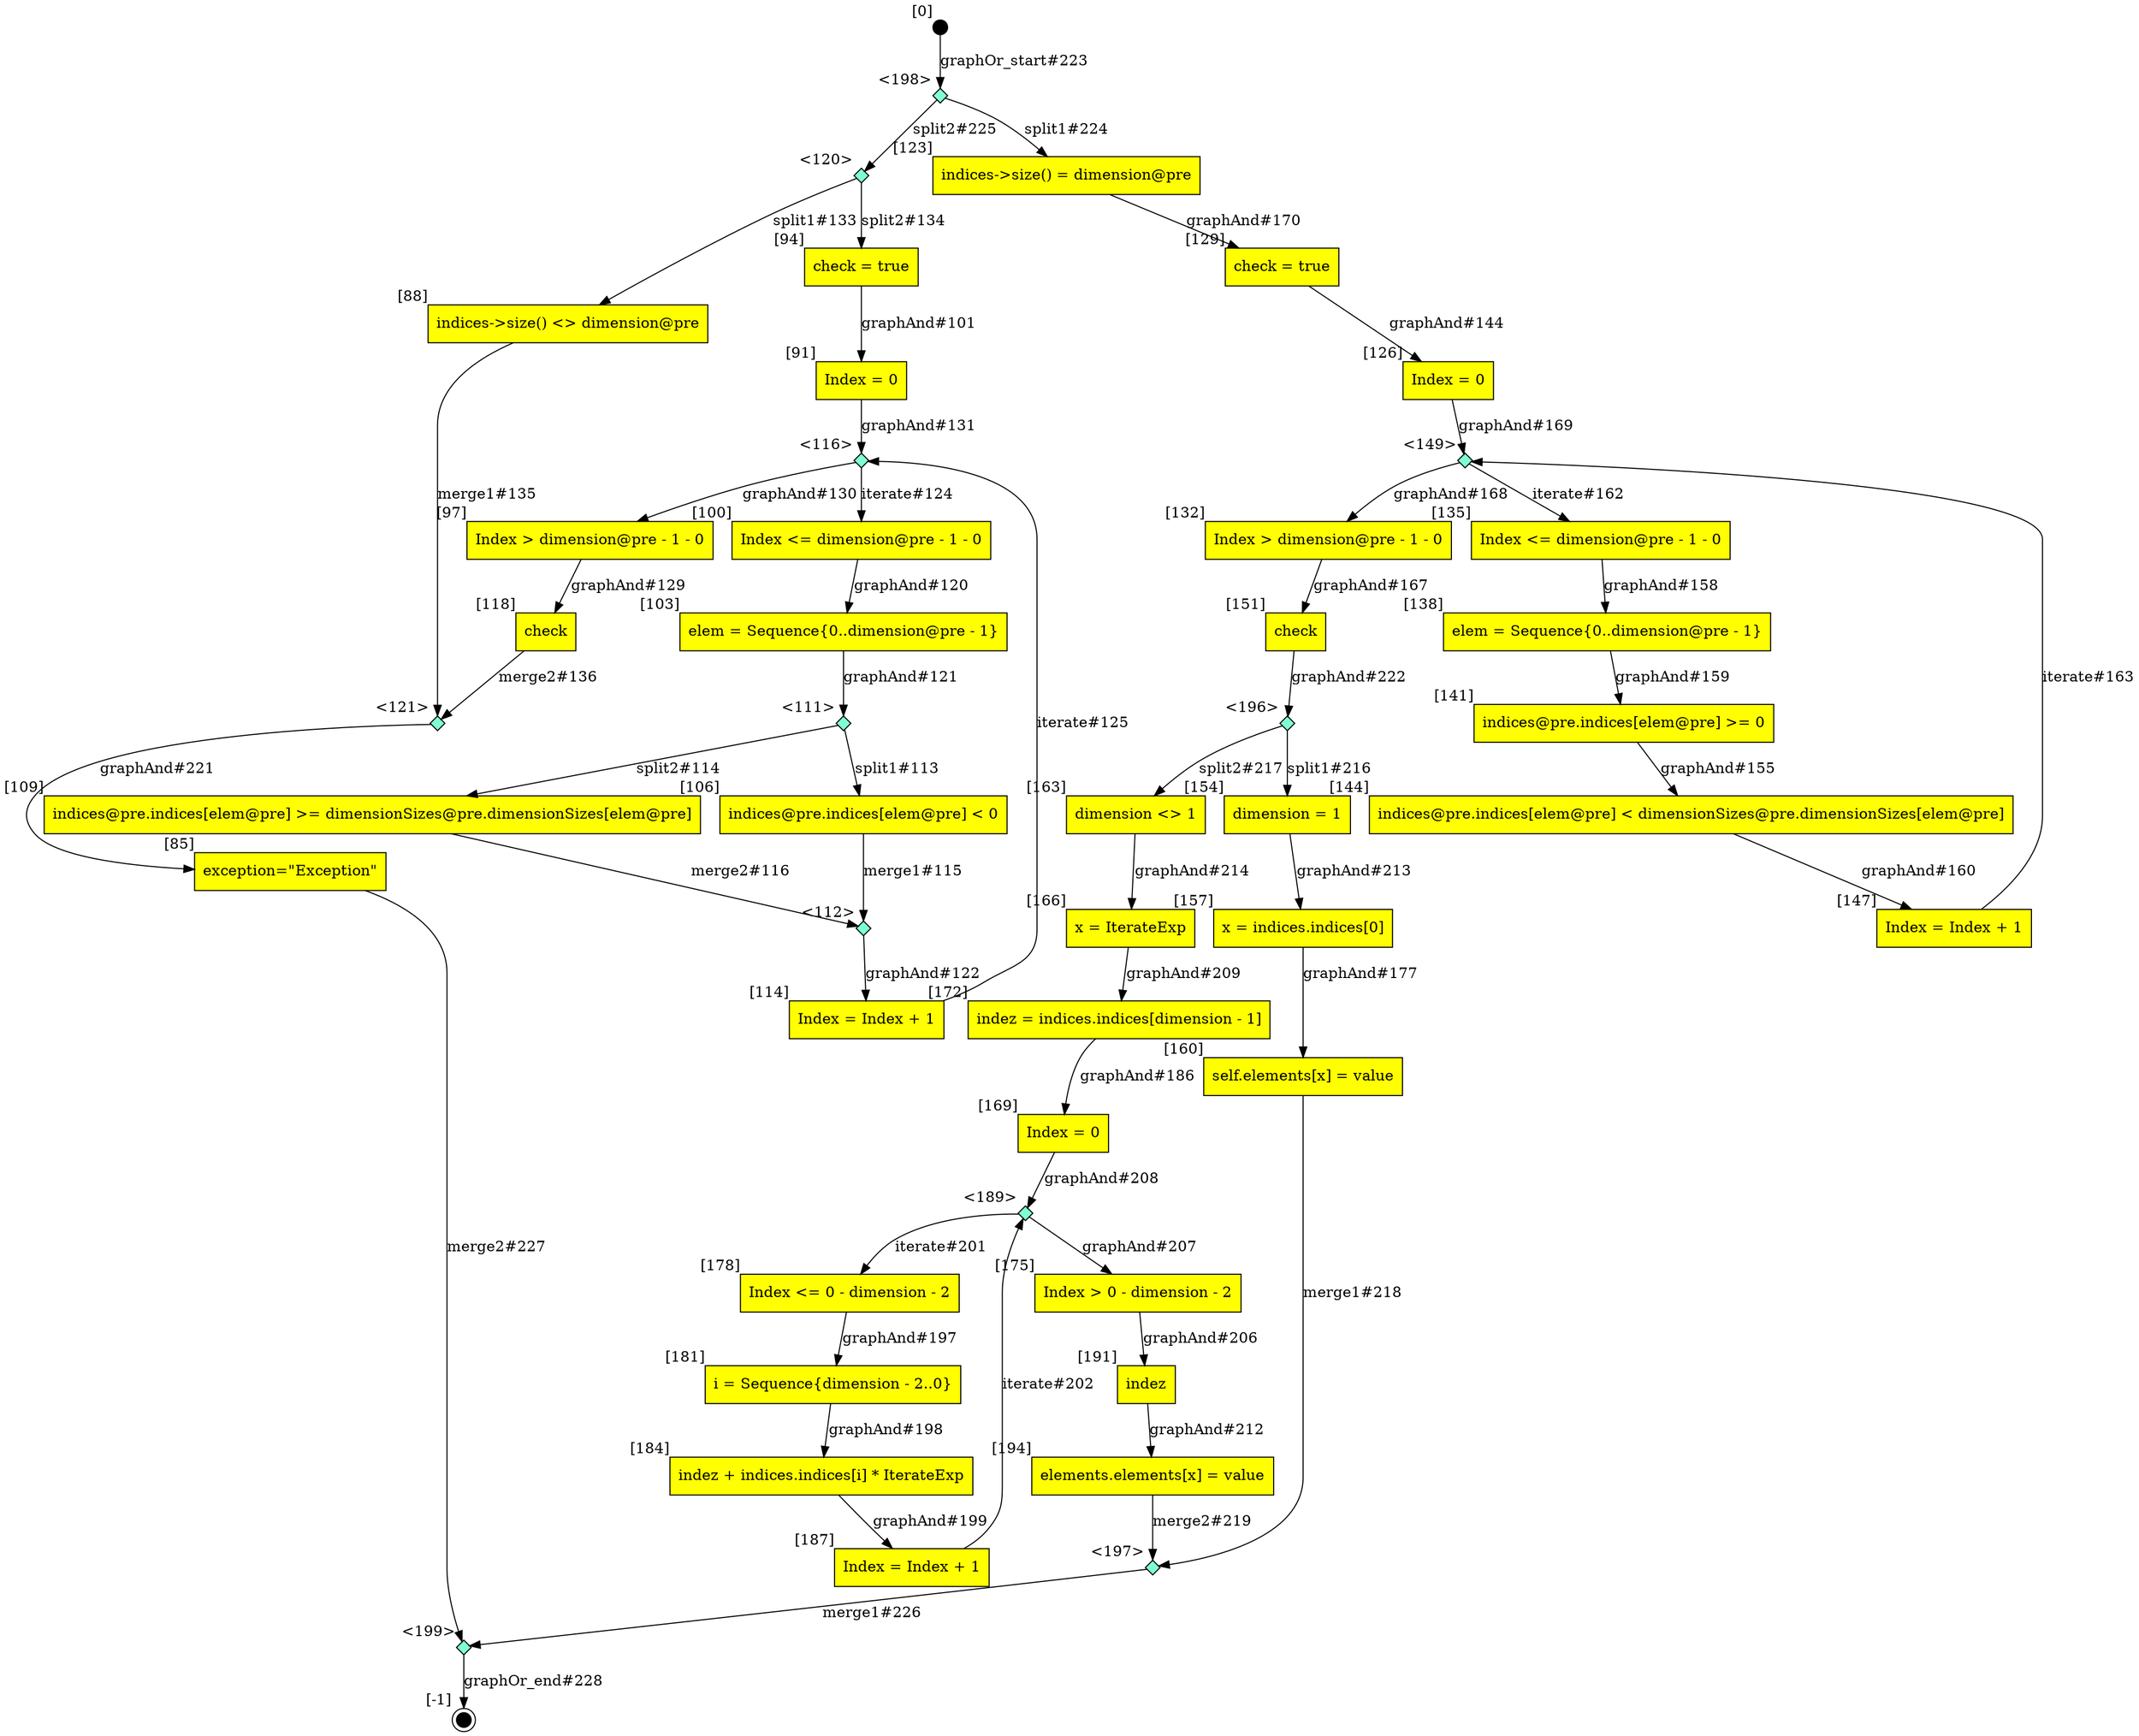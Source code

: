 digraph CLG {
  129 [shape="box", label="check = true", style=filled, fillcolor=yellow, xlabel="[129]"];
  132 [shape="box", label="Index > dimension@pre - 1 - 0", style=filled, fillcolor=yellow, xlabel="[132]"];
  135 [shape="box", label="Index <= dimension@pre - 1 - 0", style=filled, fillcolor=yellow, xlabel="[135]"];
  138 [shape="box", label="elem = Sequence{0..dimension@pre - 1}", style=filled, fillcolor=yellow, xlabel="[138]"];
  141 [shape="box", label="indices@pre.indices[elem@pre] >= 0", style=filled, fillcolor=yellow, xlabel="[141]"];
  144 [shape="box", label="indices@pre.indices[elem@pre] < dimensionSizes@pre.dimensionSizes[elem@pre]", style=filled, fillcolor=yellow, xlabel="[144]"];
  147 [shape="box", label="Index = Index + 1", style=filled, fillcolor=yellow, xlabel="[147]"];
  149 [shape="diamond", label="", xlabel="<149>", style=filled, fillcolor=aquamarine, fixedsize=true, width=.2, height=.2];
  151 [shape="box", label="check", style=filled, fillcolor=yellow, xlabel="[151]"];
  154 [shape="box", label="dimension = 1", style=filled, fillcolor=yellow, xlabel="[154]"];
  157 [shape="box", label="x = indices.indices[0]", style=filled, fillcolor=yellow, xlabel="[157]"];
  160 [shape="box", label="self.elements[x] = value", style=filled, fillcolor=yellow, xlabel="[160]"];
  163 [shape="box", label="dimension <> 1", style=filled, fillcolor=yellow, xlabel="[163]"];
  166 [shape="box", label="x = IterateExp", style=filled, fillcolor=yellow, xlabel="[166]"];
  169 [shape="box", label="Index = 0", style=filled, fillcolor=yellow, xlabel="[169]"];
  172 [shape="box", label="indez = indices.indices[dimension - 1]", style=filled, fillcolor=yellow, xlabel="[172]"];
  175 [shape="box", label="Index > 0 - dimension - 2", style=filled, fillcolor=yellow, xlabel="[175]"];
  178 [shape="box", label="Index <= 0 - dimension - 2", style=filled, fillcolor=yellow, xlabel="[178]"];
  181 [shape="box", label="i = Sequence{dimension - 2..0}", style=filled, fillcolor=yellow, xlabel="[181]"];
  184 [shape="box", label="indez + indices.indices[i] * IterateExp", style=filled, fillcolor=yellow, xlabel="[184]"];
  187 [shape="box", label="Index = Index + 1", style=filled, fillcolor=yellow, xlabel="[187]"];
  189 [shape="diamond", label="", xlabel="<189>", style=filled, fillcolor=aquamarine, fixedsize=true, width=.2, height=.2];
  191 [shape="box", label="indez", style=filled, fillcolor=yellow, xlabel="[191]"];
  194 [shape="box", label="elements.elements[x] = value", style=filled, fillcolor=yellow, xlabel="[194]"];
  196 [shape="diamond", label="", xlabel="<196>", style=filled, fillcolor=aquamarine, fixedsize=true, width=.2, height=.2];
  197 [shape="diamond", label="", xlabel="<197>", style=filled, fillcolor=aquamarine, fixedsize=true, width=.2, height=.2];
  198 [shape="diamond", label="", xlabel="<198>", style=filled, fillcolor=aquamarine, fixedsize=true, width=.2, height=.2];
  199 [shape="diamond", label="", xlabel="<199>", style=filled, fillcolor=aquamarine, fixedsize=true, width=.2, height=.2];
  85 [shape="box", label="exception=\"Exception\"", style=filled, fillcolor=yellow, xlabel="[85]"];
  86 [style=filled, fillcolor=black, shape="doublecircle", label="", fixedsize=true, width=.2, height=.2, xlabel="[-1]"];
  88 [shape="box", label="indices->size() <> dimension@pre", style=filled, fillcolor=yellow, xlabel="[88]"];
  91 [shape="box", label="Index = 0", style=filled, fillcolor=yellow, xlabel="[91]"];
  94 [shape="box", label="check = true", style=filled, fillcolor=yellow, xlabel="[94]"];
  97 [shape="box", label="Index > dimension@pre - 1 - 0", style=filled, fillcolor=yellow, xlabel="[97]"];
  100 [shape="box", label="Index <= dimension@pre - 1 - 0", style=filled, fillcolor=yellow, xlabel="[100]"];
  103 [shape="box", label="elem = Sequence{0..dimension@pre - 1}", style=filled, fillcolor=yellow, xlabel="[103]"];
  106 [shape="box", label="indices@pre.indices[elem@pre] < 0", style=filled, fillcolor=yellow, xlabel="[106]"];
  109 [shape="box", label="indices@pre.indices[elem@pre] >= dimensionSizes@pre.dimensionSizes[elem@pre]", style=filled, fillcolor=yellow, xlabel="[109]"];
  111 [shape="diamond", label="", xlabel="<111>", style=filled, fillcolor=aquamarine, fixedsize=true, width=.2, height=.2];
  112 [shape="diamond", label="", xlabel="<112>", style=filled, fillcolor=aquamarine, fixedsize=true, width=.2, height=.2];
  114 [shape="box", label="Index = Index + 1", style=filled, fillcolor=yellow, xlabel="[114]"];
  116 [shape="diamond", label="", xlabel="<116>", style=filled, fillcolor=aquamarine, fixedsize=true, width=.2, height=.2];
  118 [shape="box", label="check", style=filled, fillcolor=yellow, xlabel="[118]"];
  120 [shape="diamond", label="", xlabel="<120>", style=filled, fillcolor=aquamarine, fixedsize=true, width=.2, height=.2];
  121 [shape="diamond", label="", xlabel="<121>", style=filled, fillcolor=aquamarine, fixedsize=true, width=.2, height=.2];
  122 [style=filled, fillcolor=black, shape="circle", label="", fixedsize=true, width=.2, height=.2, xlabel="[0]"];
  123 [shape="box", label="indices->size() = dimension@pre", style=filled, fillcolor=yellow, xlabel="[123]"];
  126 [shape="box", label="Index = 0", style=filled, fillcolor=yellow, xlabel="[126]"];
  97 -> 118[label="graphAnd#129"];
  116 -> 97[label="graphAnd#130"];
  91 -> 116[label="graphAnd#131"];
  120 -> 88[label="split1#133"];
  120 -> 94[label="split2#134"];
  88 -> 121[label="merge1#135"];
  118 -> 121[label="merge2#136"];
  129 -> 126[label="graphAnd#144"];
  141 -> 144[label="graphAnd#155"];
  135 -> 138[label="graphAnd#158"];
  138 -> 141[label="graphAnd#159"];
  144 -> 147[label="graphAnd#160"];
  149 -> 135[label="iterate#162"];
  147 -> 149[label="iterate#163"];
  132 -> 151[label="graphAnd#167"];
  149 -> 132[label="graphAnd#168"];
  126 -> 149[label="graphAnd#169"];
  123 -> 129[label="graphAnd#170"];
  157 -> 160[label="graphAnd#177"];
  172 -> 169[label="graphAnd#186"];
  178 -> 181[label="graphAnd#197"];
  181 -> 184[label="graphAnd#198"];
  184 -> 187[label="graphAnd#199"];
  189 -> 178[label="iterate#201"];
  187 -> 189[label="iterate#202"];
  175 -> 191[label="graphAnd#206"];
  189 -> 175[label="graphAnd#207"];
  169 -> 189[label="graphAnd#208"];
  166 -> 172[label="graphAnd#209"];
  191 -> 194[label="graphAnd#212"];
  154 -> 157[label="graphAnd#213"];
  163 -> 166[label="graphAnd#214"];
  196 -> 154[label="split1#216"];
  196 -> 163[label="split2#217"];
  160 -> 197[label="merge1#218"];
  194 -> 197[label="merge2#219"];
  121 -> 85[label="graphAnd#221"];
  151 -> 196[label="graphAnd#222"];
  122 -> 198[label="graphOr_start#223"];
  198 -> 123[label="split1#224"];
  198 -> 120[label="split2#225"];
  197 -> 199[label="merge1#226"];
  85 -> 199[label="merge2#227"];
  199 -> 86[label="graphOr_end#228"];
  94 -> 91[label="graphAnd#101"];
  111 -> 106[label="split1#113"];
  111 -> 109[label="split2#114"];
  106 -> 112[label="merge1#115"];
  109 -> 112[label="merge2#116"];
  100 -> 103[label="graphAnd#120"];
  103 -> 111[label="graphAnd#121"];
  112 -> 114[label="graphAnd#122"];
  116 -> 100[label="iterate#124"];
  114 -> 116[label="iterate#125"];
}
